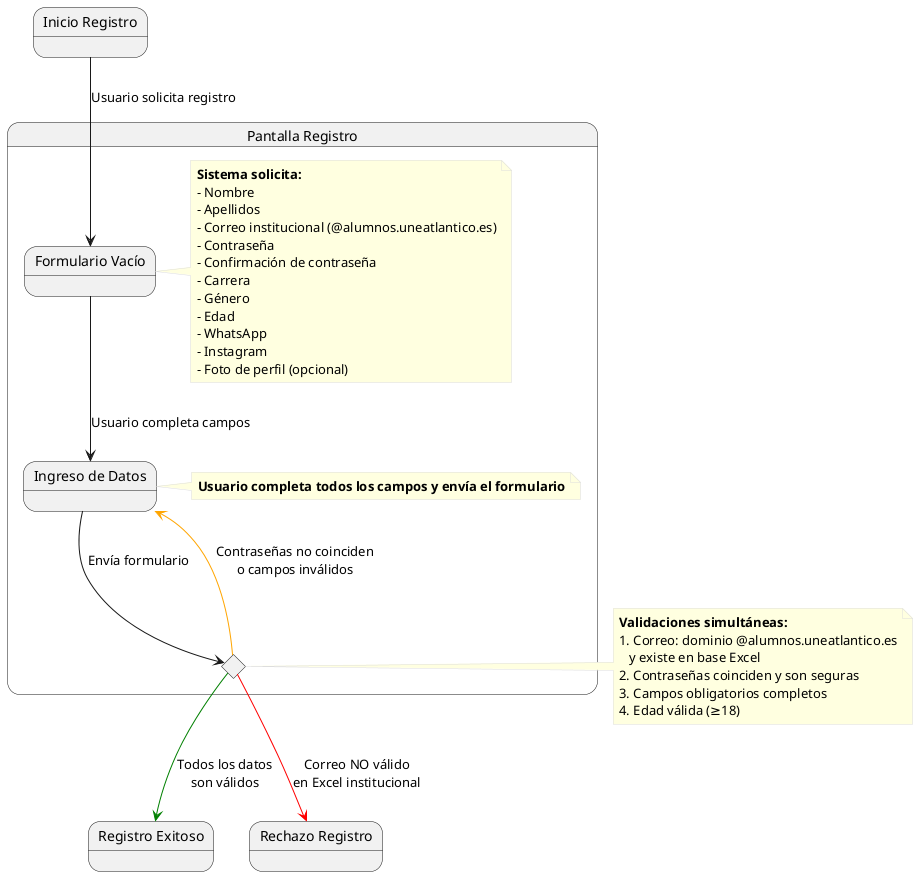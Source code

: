 @startuml
skinparam BackgroundColor transparent
skinparam NoteBackgroundColor LightYellow
skinparam NoteBorderColor #DDDDDD
skinparam Rectangle {
    BackgroundColor LightSkyBlue
    BorderColor SteelBlue
}
skinparam Diamond {
    BackgroundColor LightSkyBlue
    BorderColor SteelBlue
}

state "Inicio Registro" as inicioRegistro
state "Pantalla Registro" as registro {
    state "Formulario Vacío" as formularioVacio
    note right of formularioVacio
        <b>Sistema solicita:
        - Nombre
        - Apellidos 
        - Correo institucional (@alumnos.uneatlantico.es)
        - Contraseña
        - Confirmación de contraseña
        - Carrera 
        - Género
        - Edad
        - WhatsApp
        - Instagram
        - Foto de perfil (opcional)
    end note
    
    state "Ingreso de Datos" as ingresoDatos
    note right of ingresoDatos
        <b>Usuario completa todos los campos y envía el formulario</b>
    end note

    state "Validación de Datos" as validacionDatos <<choice>>
}

state "Registro Exitoso" as registroExitoso
state "Rechazo Registro" as rechazoRegistro

inicioRegistro --> formularioVacio : Usuario solicita registro
formularioVacio --> ingresoDatos : Usuario completa campos
ingresoDatos --> validacionDatos : Envía formulario

validacionDatos -[#red]-> rechazoRegistro : Correo NO válido\nen Excel institucional
validacionDatos -[#orange]-> ingresoDatos : Contraseñas no coinciden\no campos inválidos
validacionDatos -[#green]-> registroExitoso : Todos los datos\nson válidos

note left of validacionDatos
    <b>Validaciones simultáneas:
    1. Correo: dominio @alumnos.uneatlantico.es
       y existe en base Excel
    2. Contraseñas coinciden y son seguras
    3. Campos obligatorios completos
    4. Edad válida (≥18)
end note

@enduml